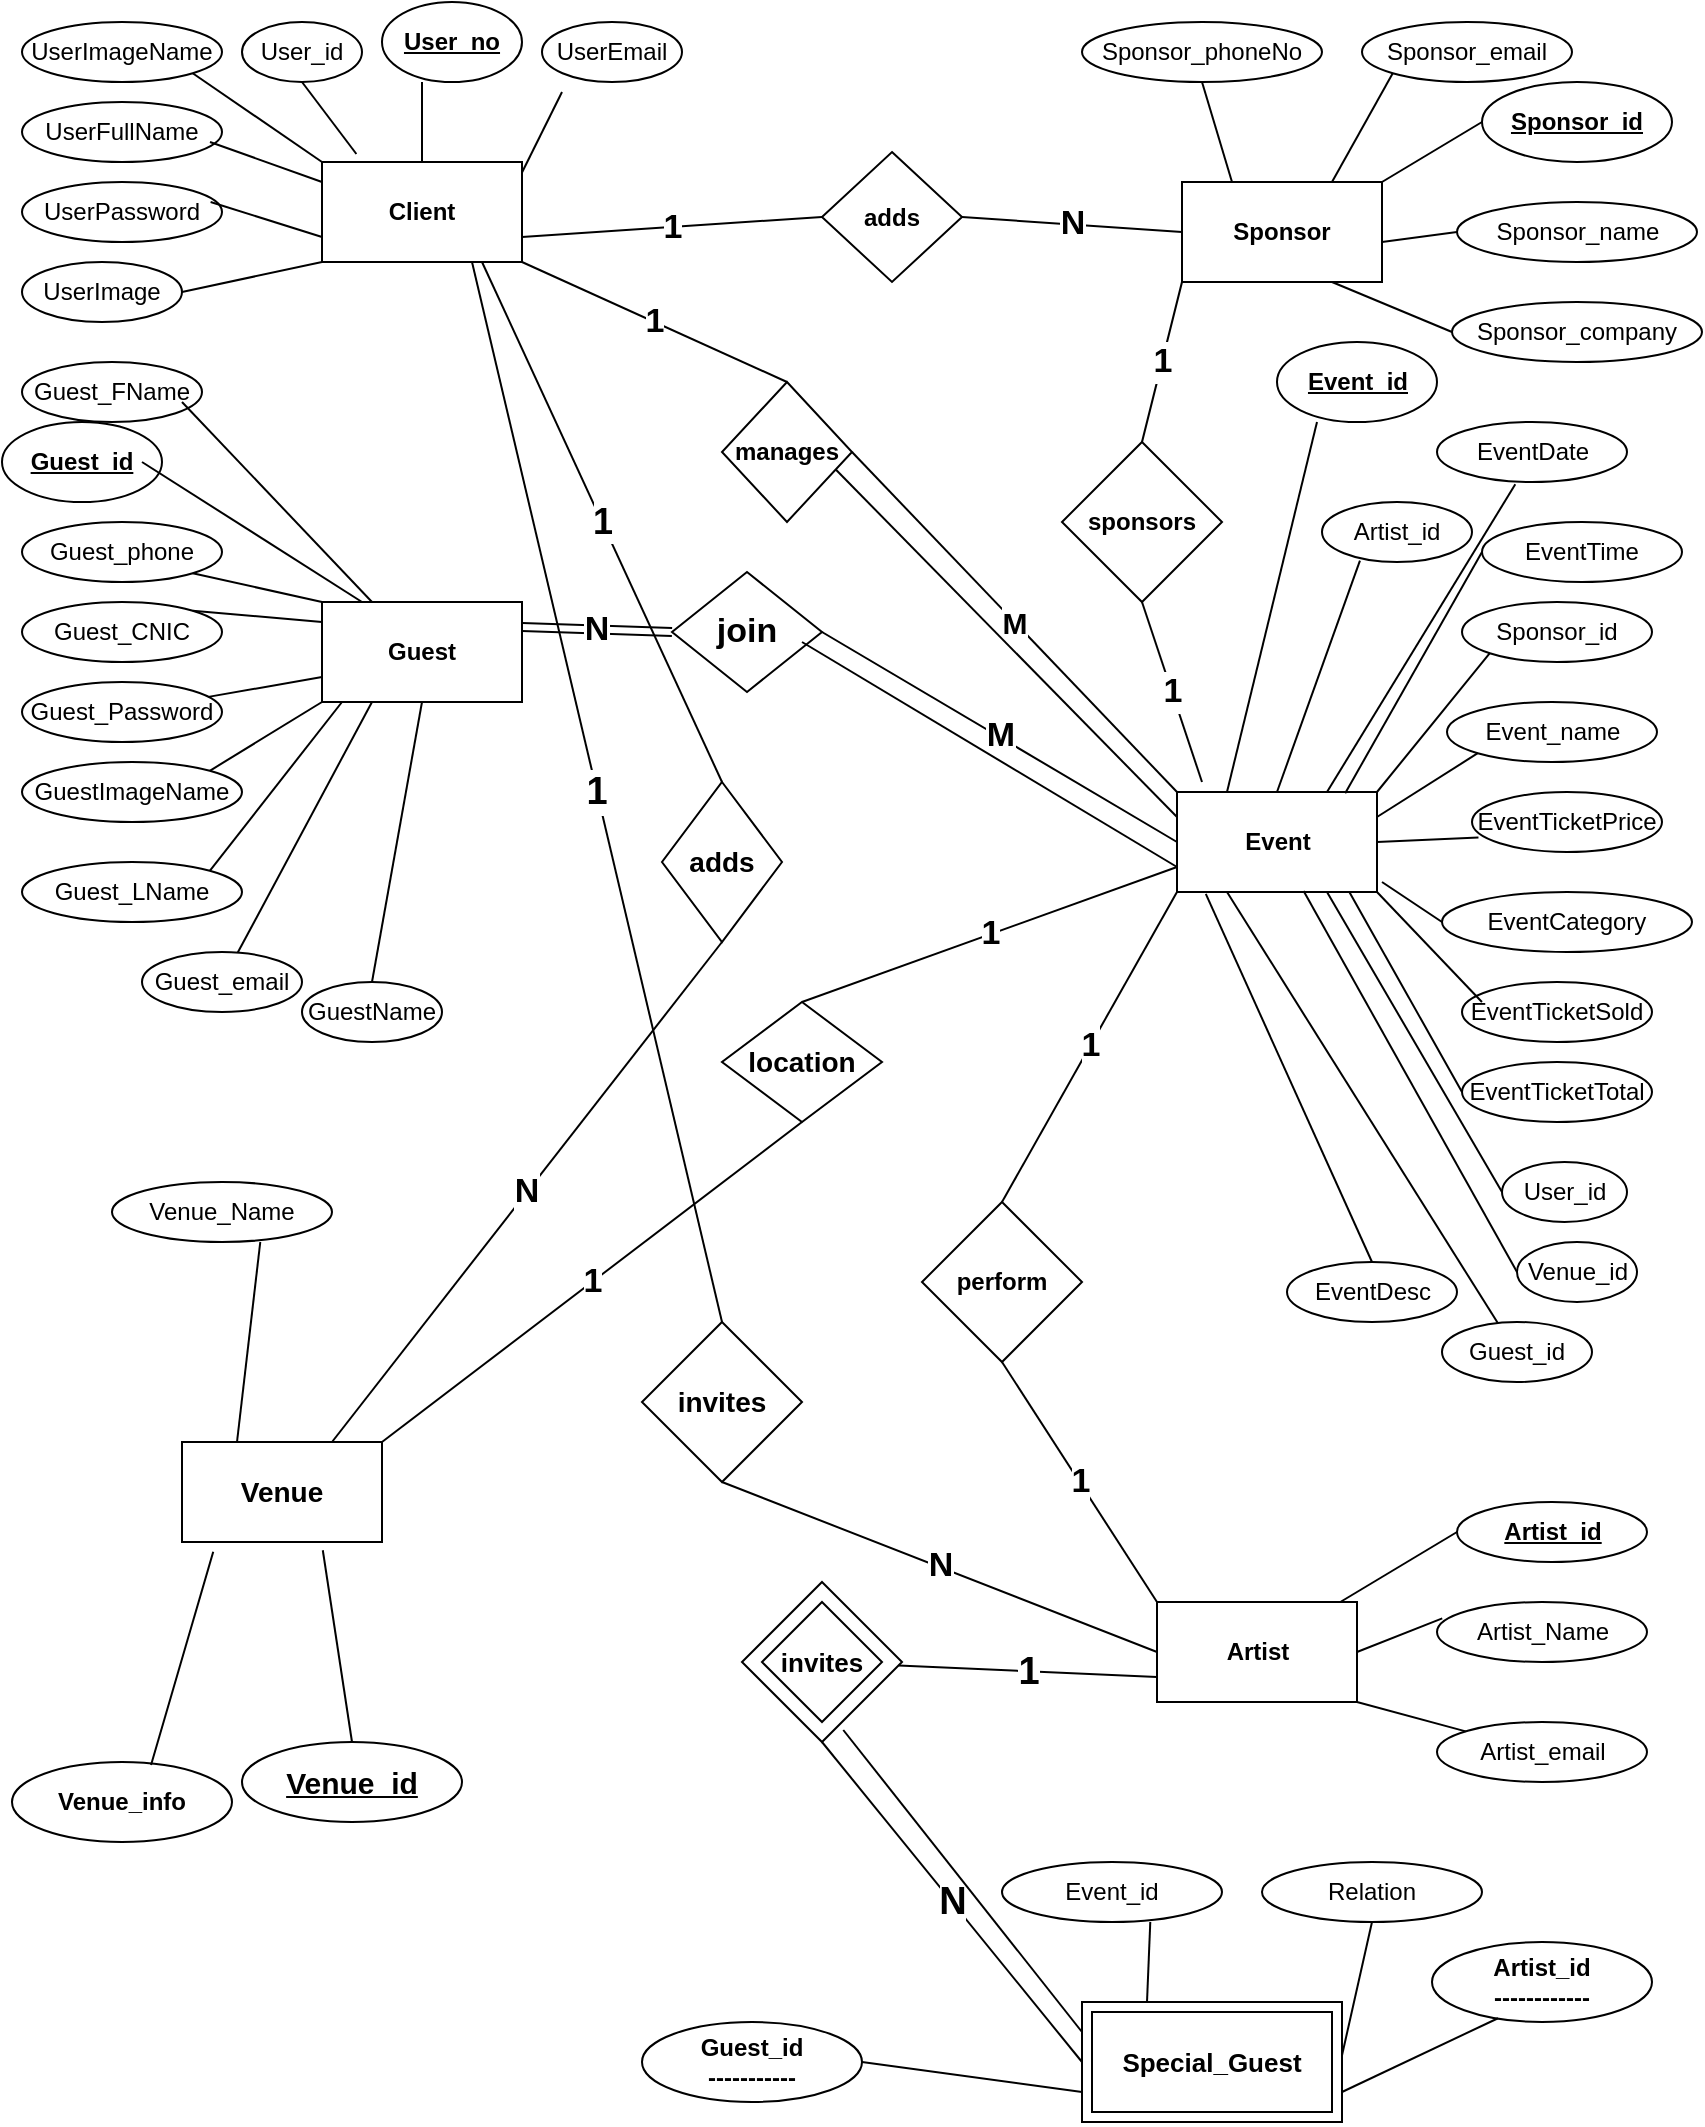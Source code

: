 <mxfile version="16.0.0" type="google"><diagram id="i_otbbr0m-fUkdsYQ8LZ" name="Page-1"><mxGraphModel dx="782" dy="411" grid="1" gridSize="10" guides="1" tooltips="1" connect="1" arrows="1" fold="1" page="1" pageScale="1" pageWidth="850" pageHeight="1100" math="0" shadow="0"><root><mxCell id="0"/><mxCell id="1" parent="0"/><mxCell id="yiM5eeos4Aix45IZRq0z-1" value="Client" style="rounded=0;whiteSpace=wrap;html=1;fontStyle=1" parent="1" vertex="1"><mxGeometry x="160" y="80" width="100" height="50" as="geometry"/></mxCell><mxCell id="yiM5eeos4Aix45IZRq0z-11" value="User_id" style="ellipse;whiteSpace=wrap;html=1;fontStyle=0" parent="1" vertex="1"><mxGeometry x="120" y="10" width="60" height="30" as="geometry"/></mxCell><mxCell id="yiM5eeos4Aix45IZRq0z-15" value="UserFullName" style="ellipse;whiteSpace=wrap;html=1;" parent="1" vertex="1"><mxGeometry x="10" y="50" width="100" height="30" as="geometry"/></mxCell><mxCell id="yiM5eeos4Aix45IZRq0z-16" value="UserPassword" style="ellipse;whiteSpace=wrap;html=1;" parent="1" vertex="1"><mxGeometry x="10" y="90" width="100" height="30" as="geometry"/></mxCell><mxCell id="yiM5eeos4Aix45IZRq0z-17" value="UserImageName" style="ellipse;whiteSpace=wrap;html=1;" parent="1" vertex="1"><mxGeometry x="10" y="10" width="100" height="30" as="geometry"/></mxCell><mxCell id="yiM5eeos4Aix45IZRq0z-19" value="UserEmail" style="ellipse;whiteSpace=wrap;html=1;" parent="1" vertex="1"><mxGeometry x="270" y="10" width="70" height="30" as="geometry"/></mxCell><mxCell id="yiM5eeos4Aix45IZRq0z-20" value="UserImage" style="ellipse;whiteSpace=wrap;html=1;" parent="1" vertex="1"><mxGeometry x="10" y="130" width="80" height="30" as="geometry"/></mxCell><mxCell id="yiM5eeos4Aix45IZRq0z-21" value="User_no" style="ellipse;whiteSpace=wrap;html=1;fontStyle=5" parent="1" vertex="1"><mxGeometry x="190" width="70" height="40" as="geometry"/></mxCell><mxCell id="yiM5eeos4Aix45IZRq0z-29" style="edgeStyle=orthogonalEdgeStyle;rounded=0;orthogonalLoop=1;jettySize=auto;html=1;exitX=0.5;exitY=1;exitDx=0;exitDy=0;" parent="1" source="yiM5eeos4Aix45IZRq0z-16" target="yiM5eeos4Aix45IZRq0z-16" edge="1"><mxGeometry relative="1" as="geometry"/></mxCell><mxCell id="yiM5eeos4Aix45IZRq0z-31" value="" style="endArrow=none;html=1;rounded=0;entryX=0;entryY=0;entryDx=0;entryDy=0;exitX=1;exitY=1;exitDx=0;exitDy=0;" parent="1" source="yiM5eeos4Aix45IZRq0z-17" target="yiM5eeos4Aix45IZRq0z-1" edge="1"><mxGeometry width="50" height="50" relative="1" as="geometry"><mxPoint x="110" y="40" as="sourcePoint"/><mxPoint x="170" y="50" as="targetPoint"/></mxGeometry></mxCell><mxCell id="yiM5eeos4Aix45IZRq0z-32" value="" style="endArrow=none;html=1;rounded=0;entryX=0;entryY=0;entryDx=0;entryDy=0;" parent="1" edge="1"><mxGeometry width="50" height="50" relative="1" as="geometry"><mxPoint x="104" y="70" as="sourcePoint"/><mxPoint x="160" y="90" as="targetPoint"/></mxGeometry></mxCell><mxCell id="yiM5eeos4Aix45IZRq0z-33" value="" style="endArrow=none;html=1;rounded=0;exitX=0.943;exitY=0.985;exitDx=0;exitDy=0;exitPerimeter=0;entryX=0;entryY=0.75;entryDx=0;entryDy=0;" parent="1" target="yiM5eeos4Aix45IZRq0z-1" edge="1"><mxGeometry width="50" height="50" relative="1" as="geometry"><mxPoint x="104.3" y="100.0" as="sourcePoint"/><mxPoint x="150" y="120" as="targetPoint"/></mxGeometry></mxCell><mxCell id="yiM5eeos4Aix45IZRq0z-34" value="" style="endArrow=none;html=1;rounded=0;exitX=0;exitY=1;exitDx=0;exitDy=0;entryX=1;entryY=0.5;entryDx=0;entryDy=0;" parent="1" source="yiM5eeos4Aix45IZRq0z-1" target="yiM5eeos4Aix45IZRq0z-20" edge="1"><mxGeometry width="50" height="50" relative="1" as="geometry"><mxPoint x="134.3" y="69.55" as="sourcePoint"/><mxPoint x="190" y="110" as="targetPoint"/></mxGeometry></mxCell><mxCell id="yiM5eeos4Aix45IZRq0z-35" value="" style="endArrow=none;html=1;rounded=0;exitX=0.5;exitY=1;exitDx=0;exitDy=0;entryX=0.172;entryY=-0.08;entryDx=0;entryDy=0;entryPerimeter=0;" parent="1" source="yiM5eeos4Aix45IZRq0z-11" target="yiM5eeos4Aix45IZRq0z-1" edge="1"><mxGeometry width="50" height="50" relative="1" as="geometry"><mxPoint x="144.3" y="39.55" as="sourcePoint"/><mxPoint x="200" y="80" as="targetPoint"/><Array as="points"/></mxGeometry></mxCell><mxCell id="yiM5eeos4Aix45IZRq0z-36" value="" style="endArrow=none;html=1;rounded=0;exitX=0.5;exitY=0;exitDx=0;exitDy=0;" parent="1" source="yiM5eeos4Aix45IZRq0z-1" edge="1"><mxGeometry width="50" height="50" relative="1" as="geometry"><mxPoint x="154.3" y="89.55" as="sourcePoint"/><mxPoint x="210" y="40" as="targetPoint"/><Array as="points"><mxPoint x="210" y="40"/></Array></mxGeometry></mxCell><mxCell id="yiM5eeos4Aix45IZRq0z-37" value="" style="endArrow=none;html=1;rounded=0;entryX=0;entryY=0;entryDx=0;entryDy=0;" parent="1" edge="1"><mxGeometry width="50" height="50" relative="1" as="geometry"><mxPoint x="280" y="45" as="sourcePoint"/><mxPoint x="260" y="85.22" as="targetPoint"/><Array as="points"/></mxGeometry></mxCell><mxCell id="yiM5eeos4Aix45IZRq0z-52" value="Guest" style="rounded=0;whiteSpace=wrap;html=1;fontStyle=1" parent="1" vertex="1"><mxGeometry x="160" y="300" width="100" height="50" as="geometry"/></mxCell><mxCell id="yiM5eeos4Aix45IZRq0z-53" value="Guest_id" style="ellipse;whiteSpace=wrap;html=1;fontStyle=5" parent="1" vertex="1"><mxGeometry y="210" width="80" height="40" as="geometry"/></mxCell><mxCell id="yiM5eeos4Aix45IZRq0z-54" value="Guest_CNIC" style="ellipse;whiteSpace=wrap;html=1;" parent="1" vertex="1"><mxGeometry x="10" y="300" width="100" height="30" as="geometry"/></mxCell><mxCell id="yiM5eeos4Aix45IZRq0z-55" value="Guest_Password" style="ellipse;whiteSpace=wrap;html=1;" parent="1" vertex="1"><mxGeometry x="10" y="340" width="100" height="30" as="geometry"/></mxCell><mxCell id="yiM5eeos4Aix45IZRq0z-56" value="Guest_phone" style="ellipse;whiteSpace=wrap;html=1;" parent="1" vertex="1"><mxGeometry x="10" y="260" width="100" height="30" as="geometry"/></mxCell><mxCell id="yiM5eeos4Aix45IZRq0z-57" value="Guest_LName" style="ellipse;whiteSpace=wrap;html=1;" parent="1" vertex="1"><mxGeometry x="10" y="430" width="110" height="30" as="geometry"/></mxCell><mxCell id="yiM5eeos4Aix45IZRq0z-58" value="GuestImageName" style="ellipse;whiteSpace=wrap;html=1;" parent="1" vertex="1"><mxGeometry x="10" y="380" width="110" height="30" as="geometry"/></mxCell><mxCell id="yiM5eeos4Aix45IZRq0z-59" value="Guest_FName" style="ellipse;whiteSpace=wrap;html=1;" parent="1" vertex="1"><mxGeometry x="10" y="180" width="90" height="30" as="geometry"/></mxCell><mxCell id="yiM5eeos4Aix45IZRq0z-60" style="edgeStyle=orthogonalEdgeStyle;rounded=0;orthogonalLoop=1;jettySize=auto;html=1;exitX=0.5;exitY=1;exitDx=0;exitDy=0;" parent="1" source="yiM5eeos4Aix45IZRq0z-55" target="yiM5eeos4Aix45IZRq0z-55" edge="1"><mxGeometry relative="1" as="geometry"/></mxCell><mxCell id="yiM5eeos4Aix45IZRq0z-61" value="" style="endArrow=none;html=1;rounded=0;entryX=0;entryY=0;entryDx=0;entryDy=0;exitX=1;exitY=1;exitDx=0;exitDy=0;" parent="1" source="yiM5eeos4Aix45IZRq0z-56" target="yiM5eeos4Aix45IZRq0z-52" edge="1"><mxGeometry width="50" height="50" relative="1" as="geometry"><mxPoint x="110" y="260" as="sourcePoint"/><mxPoint x="170" y="270" as="targetPoint"/></mxGeometry></mxCell><mxCell id="yiM5eeos4Aix45IZRq0z-62" value="" style="endArrow=none;html=1;rounded=0;entryX=0;entryY=0;entryDx=0;entryDy=0;exitX=1;exitY=0;exitDx=0;exitDy=0;" parent="1" source="yiM5eeos4Aix45IZRq0z-54" edge="1"><mxGeometry width="50" height="50" relative="1" as="geometry"><mxPoint x="104" y="290" as="sourcePoint"/><mxPoint x="160" y="310" as="targetPoint"/></mxGeometry></mxCell><mxCell id="yiM5eeos4Aix45IZRq0z-63" value="" style="endArrow=none;html=1;rounded=0;entryX=0;entryY=0.75;entryDx=0;entryDy=0;" parent="1" source="yiM5eeos4Aix45IZRq0z-55" target="yiM5eeos4Aix45IZRq0z-52" edge="1"><mxGeometry width="50" height="50" relative="1" as="geometry"><mxPoint x="104.3" y="320.0" as="sourcePoint"/><mxPoint x="150" y="340" as="targetPoint"/></mxGeometry></mxCell><mxCell id="yiM5eeos4Aix45IZRq0z-64" value="" style="endArrow=none;html=1;rounded=0;exitX=0;exitY=1;exitDx=0;exitDy=0;entryX=1;entryY=0;entryDx=0;entryDy=0;" parent="1" source="yiM5eeos4Aix45IZRq0z-52" target="yiM5eeos4Aix45IZRq0z-58" edge="1"><mxGeometry width="50" height="50" relative="1" as="geometry"><mxPoint x="134.3" y="289.55" as="sourcePoint"/><mxPoint x="190" y="330" as="targetPoint"/></mxGeometry></mxCell><mxCell id="yiM5eeos4Aix45IZRq0z-67" value="" style="endArrow=none;html=1;rounded=0;entryX=0.25;entryY=1;entryDx=0;entryDy=0;" parent="1" source="yiM5eeos4Aix45IZRq0z-69" target="yiM5eeos4Aix45IZRq0z-52" edge="1"><mxGeometry width="50" height="50" relative="1" as="geometry"><mxPoint x="280" y="230" as="sourcePoint"/><mxPoint x="260" y="305.22" as="targetPoint"/><Array as="points"/></mxGeometry></mxCell><mxCell id="yiM5eeos4Aix45IZRq0z-68" value="GuestName" style="ellipse;whiteSpace=wrap;html=1;" parent="1" vertex="1"><mxGeometry x="150" y="490" width="70" height="30" as="geometry"/></mxCell><mxCell id="yiM5eeos4Aix45IZRq0z-69" value="Guest_email" style="ellipse;whiteSpace=wrap;html=1;" parent="1" vertex="1"><mxGeometry x="70" y="475" width="80" height="30" as="geometry"/></mxCell><mxCell id="yiM5eeos4Aix45IZRq0z-71" value="" style="endArrow=none;html=1;rounded=0;entryX=1;entryY=0;entryDx=0;entryDy=0;" parent="1" target="yiM5eeos4Aix45IZRq0z-57" edge="1"><mxGeometry width="50" height="50" relative="1" as="geometry"><mxPoint x="170" y="350.0" as="sourcePoint"/><mxPoint x="150" y="425.22" as="targetPoint"/><Array as="points"/></mxGeometry></mxCell><mxCell id="yiM5eeos4Aix45IZRq0z-72" value="Sponsor" style="rounded=0;whiteSpace=wrap;html=1;fontStyle=1" parent="1" vertex="1"><mxGeometry x="590" y="90" width="100" height="50" as="geometry"/></mxCell><mxCell id="yiM5eeos4Aix45IZRq0z-74" value="Sponsor_id" style="ellipse;whiteSpace=wrap;html=1;fontStyle=5" parent="1" vertex="1"><mxGeometry x="740" y="40" width="95" height="40" as="geometry"/></mxCell><mxCell id="yiM5eeos4Aix45IZRq0z-75" value="Sponsor_name" style="ellipse;whiteSpace=wrap;html=1;" parent="1" vertex="1"><mxGeometry x="727.5" y="100" width="120" height="30" as="geometry"/></mxCell><mxCell id="yiM5eeos4Aix45IZRq0z-76" value="Sponsor_phoneNo" style="ellipse;whiteSpace=wrap;html=1;" parent="1" vertex="1"><mxGeometry x="540" y="10" width="120" height="30" as="geometry"/></mxCell><mxCell id="yiM5eeos4Aix45IZRq0z-77" value="Sponsor_email" style="ellipse;whiteSpace=wrap;html=1;" parent="1" vertex="1"><mxGeometry x="680" y="10" width="105" height="30" as="geometry"/></mxCell><mxCell id="yiM5eeos4Aix45IZRq0z-78" value="Sponsor_company" style="ellipse;whiteSpace=wrap;html=1;" parent="1" vertex="1"><mxGeometry x="725" y="150" width="125" height="30" as="geometry"/></mxCell><mxCell id="yiM5eeos4Aix45IZRq0z-80" style="edgeStyle=orthogonalEdgeStyle;rounded=0;orthogonalLoop=1;jettySize=auto;html=1;exitX=0.5;exitY=1;exitDx=0;exitDy=0;" parent="1" source="yiM5eeos4Aix45IZRq0z-75" target="yiM5eeos4Aix45IZRq0z-75" edge="1"><mxGeometry relative="1" as="geometry"/></mxCell><mxCell id="yiM5eeos4Aix45IZRq0z-81" value="" style="endArrow=none;html=1;rounded=0;entryX=0.25;entryY=0;entryDx=0;entryDy=0;exitX=0.5;exitY=1;exitDx=0;exitDy=0;" parent="1" source="yiM5eeos4Aix45IZRq0z-76" target="yiM5eeos4Aix45IZRq0z-72" edge="1"><mxGeometry width="50" height="50" relative="1" as="geometry"><mxPoint x="525" y="40" as="sourcePoint"/><mxPoint x="585" y="50" as="targetPoint"/></mxGeometry></mxCell><mxCell id="yiM5eeos4Aix45IZRq0z-89" value="" style="endArrow=none;html=1;rounded=0;entryX=0.75;entryY=0;entryDx=0;entryDy=0;exitX=0;exitY=1;exitDx=0;exitDy=0;" parent="1" source="yiM5eeos4Aix45IZRq0z-77" target="yiM5eeos4Aix45IZRq0z-72" edge="1"><mxGeometry width="50" height="50" relative="1" as="geometry"><mxPoint x="610.0" y="50" as="sourcePoint"/><mxPoint x="625.0" y="100" as="targetPoint"/></mxGeometry></mxCell><mxCell id="yiM5eeos4Aix45IZRq0z-90" value="" style="endArrow=none;html=1;rounded=0;exitX=0;exitY=0.5;exitDx=0;exitDy=0;" parent="1" source="yiM5eeos4Aix45IZRq0z-74" edge="1"><mxGeometry width="50" height="50" relative="1" as="geometry"><mxPoint x="620.0" y="60" as="sourcePoint"/><mxPoint x="690" y="90" as="targetPoint"/></mxGeometry></mxCell><mxCell id="yiM5eeos4Aix45IZRq0z-91" value="" style="endArrow=none;html=1;rounded=0;exitX=0;exitY=0.5;exitDx=0;exitDy=0;" parent="1" source="yiM5eeos4Aix45IZRq0z-75" edge="1"><mxGeometry width="50" height="50" relative="1" as="geometry"><mxPoint x="630.0" y="70" as="sourcePoint"/><mxPoint x="690" y="120" as="targetPoint"/></mxGeometry></mxCell><mxCell id="yiM5eeos4Aix45IZRq0z-92" value="" style="endArrow=none;html=1;rounded=0;entryX=0;entryY=0.5;entryDx=0;entryDy=0;exitX=0.75;exitY=1;exitDx=0;exitDy=0;" parent="1" source="yiM5eeos4Aix45IZRq0z-72" target="yiM5eeos4Aix45IZRq0z-78" edge="1"><mxGeometry width="50" height="50" relative="1" as="geometry"><mxPoint x="640.0" y="80" as="sourcePoint"/><mxPoint x="655.0" y="130" as="targetPoint"/></mxGeometry></mxCell><mxCell id="yiM5eeos4Aix45IZRq0z-95" value="" style="endArrow=none;html=1;rounded=0;entryX=0.25;entryY=0;entryDx=0;entryDy=0;" parent="1" target="yiM5eeos4Aix45IZRq0z-52" edge="1"><mxGeometry width="50" height="50" relative="1" as="geometry"><mxPoint x="90" y="200.0" as="sourcePoint"/><mxPoint x="70" y="275.22" as="targetPoint"/><Array as="points"/></mxGeometry></mxCell><mxCell id="yiM5eeos4Aix45IZRq0z-96" value="" style="endArrow=none;html=1;rounded=0;" parent="1" edge="1"><mxGeometry width="50" height="50" relative="1" as="geometry"><mxPoint x="70" y="230.0" as="sourcePoint"/><mxPoint x="180" y="300" as="targetPoint"/><Array as="points"/></mxGeometry></mxCell><mxCell id="yiM5eeos4Aix45IZRq0z-104" value="&lt;b&gt;Artist&lt;/b&gt;" style="rounded=0;whiteSpace=wrap;html=1;" parent="1" vertex="1"><mxGeometry x="577.5" y="800" width="100" height="50" as="geometry"/></mxCell><mxCell id="yiM5eeos4Aix45IZRq0z-105" value="Artist_id" style="ellipse;whiteSpace=wrap;html=1;fontStyle=5" parent="1" vertex="1"><mxGeometry x="727.5" y="750" width="95" height="30" as="geometry"/></mxCell><mxCell id="yiM5eeos4Aix45IZRq0z-106" value="Artist_Name" style="ellipse;whiteSpace=wrap;html=1;" parent="1" vertex="1"><mxGeometry x="717.5" y="800" width="105" height="30" as="geometry"/></mxCell><mxCell id="yiM5eeos4Aix45IZRq0z-107" value="Artist_email" style="ellipse;whiteSpace=wrap;html=1;" parent="1" vertex="1"><mxGeometry x="717.5" y="860" width="105" height="30" as="geometry"/></mxCell><mxCell id="yiM5eeos4Aix45IZRq0z-108" value="" style="endArrow=none;html=1;rounded=0;exitX=0;exitY=0.5;exitDx=0;exitDy=0;" parent="1" source="yiM5eeos4Aix45IZRq0z-105" target="yiM5eeos4Aix45IZRq0z-104" edge="1"><mxGeometry width="50" height="50" relative="1" as="geometry"><mxPoint x="652.5" y="650.0" as="sourcePoint"/><mxPoint x="712.5" y="675.0" as="targetPoint"/></mxGeometry></mxCell><mxCell id="yiM5eeos4Aix45IZRq0z-109" value="" style="endArrow=none;html=1;rounded=0;entryX=0.025;entryY=0.273;entryDx=0;entryDy=0;exitX=1;exitY=0.5;exitDx=0;exitDy=0;entryPerimeter=0;" parent="1" source="yiM5eeos4Aix45IZRq0z-104" target="yiM5eeos4Aix45IZRq0z-106" edge="1"><mxGeometry width="50" height="50" relative="1" as="geometry"><mxPoint x="662.5" y="660.0" as="sourcePoint"/><mxPoint x="722.5" y="685.0" as="targetPoint"/></mxGeometry></mxCell><mxCell id="yiM5eeos4Aix45IZRq0z-110" value="" style="endArrow=none;html=1;rounded=0;exitX=1;exitY=1;exitDx=0;exitDy=0;" parent="1" source="yiM5eeos4Aix45IZRq0z-104" target="yiM5eeos4Aix45IZRq0z-107" edge="1"><mxGeometry width="50" height="50" relative="1" as="geometry"><mxPoint x="672.5" y="670.0" as="sourcePoint"/><mxPoint x="732.5" y="695.0" as="targetPoint"/></mxGeometry></mxCell><mxCell id="yiM5eeos4Aix45IZRq0z-112" value="Event" style="rounded=0;whiteSpace=wrap;html=1;fontStyle=1" parent="1" vertex="1"><mxGeometry x="587.5" y="395" width="100" height="50" as="geometry"/></mxCell><mxCell id="yiM5eeos4Aix45IZRq0z-113" value="EventDate" style="ellipse;whiteSpace=wrap;html=1;" parent="1" vertex="1"><mxGeometry x="717.5" y="210" width="95" height="30" as="geometry"/></mxCell><mxCell id="yiM5eeos4Aix45IZRq0z-114" value="EventTime" style="ellipse;whiteSpace=wrap;html=1;" parent="1" vertex="1"><mxGeometry x="740" y="260" width="100" height="30" as="geometry"/></mxCell><mxCell id="yiM5eeos4Aix45IZRq0z-115" value="Event_id" style="ellipse;whiteSpace=wrap;html=1;fontStyle=5" parent="1" vertex="1"><mxGeometry x="637.5" y="170" width="80" height="40" as="geometry"/></mxCell><mxCell id="yiM5eeos4Aix45IZRq0z-116" value="Event_name" style="ellipse;whiteSpace=wrap;html=1;" parent="1" vertex="1"><mxGeometry x="722.5" y="350" width="105" height="30" as="geometry"/></mxCell><mxCell id="yiM5eeos4Aix45IZRq0z-117" value="EventCategory" style="ellipse;whiteSpace=wrap;html=1;" parent="1" vertex="1"><mxGeometry x="720" y="445" width="125" height="30" as="geometry"/></mxCell><mxCell id="yiM5eeos4Aix45IZRq0z-118" style="edgeStyle=orthogonalEdgeStyle;rounded=0;orthogonalLoop=1;jettySize=auto;html=1;exitX=0.5;exitY=1;exitDx=0;exitDy=0;" parent="1" source="yiM5eeos4Aix45IZRq0z-114" target="yiM5eeos4Aix45IZRq0z-114" edge="1"><mxGeometry relative="1" as="geometry"/></mxCell><mxCell id="yiM5eeos4Aix45IZRq0z-124" style="edgeStyle=orthogonalEdgeStyle;rounded=0;orthogonalLoop=1;jettySize=auto;html=1;exitX=0.5;exitY=1;exitDx=0;exitDy=0;" parent="1" source="yiM5eeos4Aix45IZRq0z-113" target="yiM5eeos4Aix45IZRq0z-113" edge="1"><mxGeometry relative="1" as="geometry"/></mxCell><mxCell id="yiM5eeos4Aix45IZRq0z-125" value="User_id" style="ellipse;whiteSpace=wrap;html=1;" parent="1" vertex="1"><mxGeometry x="750" y="580" width="62.5" height="30" as="geometry"/></mxCell><mxCell id="yiM5eeos4Aix45IZRq0z-126" value="Venue_id" style="ellipse;whiteSpace=wrap;html=1;" parent="1" vertex="1"><mxGeometry x="757.5" y="620" width="60" height="30" as="geometry"/></mxCell><mxCell id="yiM5eeos4Aix45IZRq0z-127" value="Guest_id" style="ellipse;whiteSpace=wrap;html=1;" parent="1" vertex="1"><mxGeometry x="720" y="660" width="75" height="30" as="geometry"/></mxCell><mxCell id="yiM5eeos4Aix45IZRq0z-128" value="EventTicketSold" style="ellipse;whiteSpace=wrap;html=1;" parent="1" vertex="1"><mxGeometry x="730" y="490" width="95" height="30" as="geometry"/></mxCell><mxCell id="yiM5eeos4Aix45IZRq0z-129" value="EventTicketTotal" style="ellipse;whiteSpace=wrap;html=1;" parent="1" vertex="1"><mxGeometry x="730" y="530" width="95" height="30" as="geometry"/></mxCell><mxCell id="yiM5eeos4Aix45IZRq0z-130" value="EventTicketPrice" style="ellipse;whiteSpace=wrap;html=1;" parent="1" vertex="1"><mxGeometry x="735" y="395" width="95" height="30" as="geometry"/></mxCell><mxCell id="yiM5eeos4Aix45IZRq0z-131" value="EventDesc" style="ellipse;whiteSpace=wrap;html=1;" parent="1" vertex="1"><mxGeometry x="642.5" y="630" width="85" height="30" as="geometry"/></mxCell><mxCell id="yiM5eeos4Aix45IZRq0z-132" value="Sponsor_id" style="ellipse;whiteSpace=wrap;html=1;" parent="1" vertex="1"><mxGeometry x="730" y="300" width="95" height="30" as="geometry"/></mxCell><mxCell id="yiM5eeos4Aix45IZRq0z-133" value="Artist_id" style="ellipse;whiteSpace=wrap;html=1;fontStyle=0" parent="1" vertex="1"><mxGeometry x="660" y="250" width="75" height="30" as="geometry"/></mxCell><mxCell id="yiM5eeos4Aix45IZRq0z-135" value="" style="endArrow=none;html=1;rounded=0;exitX=0.25;exitY=1;exitDx=0;exitDy=0;exitPerimeter=0;entryX=0.25;entryY=0;entryDx=0;entryDy=0;" parent="1" source="yiM5eeos4Aix45IZRq0z-115" target="yiM5eeos4Aix45IZRq0z-112" edge="1"><mxGeometry width="50" height="50" relative="1" as="geometry"><mxPoint x="675.0" y="150.0" as="sourcePoint"/><mxPoint x="598" y="400" as="targetPoint"/></mxGeometry></mxCell><mxCell id="yiM5eeos4Aix45IZRq0z-136" value="" style="endArrow=none;html=1;rounded=0;exitX=0.253;exitY=0.977;exitDx=0;exitDy=0;exitPerimeter=0;entryX=0.5;entryY=0;entryDx=0;entryDy=0;" parent="1" source="yiM5eeos4Aix45IZRq0z-133" target="yiM5eeos4Aix45IZRq0z-112" edge="1"><mxGeometry width="50" height="50" relative="1" as="geometry"><mxPoint x="685.0" y="160.0" as="sourcePoint"/><mxPoint x="610" y="390" as="targetPoint"/></mxGeometry></mxCell><mxCell id="yiM5eeos4Aix45IZRq0z-137" value="" style="endArrow=none;html=1;rounded=0;entryX=0.412;entryY=1.038;entryDx=0;entryDy=0;exitX=0.75;exitY=0;exitDx=0;exitDy=0;entryPerimeter=0;" parent="1" source="yiM5eeos4Aix45IZRq0z-112" target="yiM5eeos4Aix45IZRq0z-113" edge="1"><mxGeometry width="50" height="50" relative="1" as="geometry"><mxPoint x="695.0" y="170.0" as="sourcePoint"/><mxPoint x="755" y="195.0" as="targetPoint"/></mxGeometry></mxCell><mxCell id="yiM5eeos4Aix45IZRq0z-138" value="" style="endArrow=none;html=1;rounded=0;exitX=0;exitY=0.5;exitDx=0;exitDy=0;entryX=0.841;entryY=0.012;entryDx=0;entryDy=0;entryPerimeter=0;" parent="1" source="yiM5eeos4Aix45IZRq0z-114" target="yiM5eeos4Aix45IZRq0z-112" edge="1"><mxGeometry width="50" height="50" relative="1" as="geometry"><mxPoint x="705.0" y="180.0" as="sourcePoint"/><mxPoint x="680" y="390" as="targetPoint"/></mxGeometry></mxCell><mxCell id="yiM5eeos4Aix45IZRq0z-139" value="" style="endArrow=none;html=1;rounded=0;entryX=0;entryY=1;entryDx=0;entryDy=0;exitX=1;exitY=0;exitDx=0;exitDy=0;" parent="1" source="yiM5eeos4Aix45IZRq0z-112" target="yiM5eeos4Aix45IZRq0z-132" edge="1"><mxGeometry width="50" height="50" relative="1" as="geometry"><mxPoint x="715.0" y="190.0" as="sourcePoint"/><mxPoint x="775" y="215.0" as="targetPoint"/></mxGeometry></mxCell><mxCell id="yiM5eeos4Aix45IZRq0z-140" value="" style="endArrow=none;html=1;rounded=0;entryX=0;entryY=1;entryDx=0;entryDy=0;exitX=1;exitY=0.25;exitDx=0;exitDy=0;" parent="1" source="yiM5eeos4Aix45IZRq0z-112" target="yiM5eeos4Aix45IZRq0z-116" edge="1"><mxGeometry width="50" height="50" relative="1" as="geometry"><mxPoint x="725.0" y="200.0" as="sourcePoint"/><mxPoint x="785" y="225.0" as="targetPoint"/></mxGeometry></mxCell><mxCell id="yiM5eeos4Aix45IZRq0z-141" value="" style="endArrow=none;html=1;rounded=0;entryX=0.034;entryY=0.76;entryDx=0;entryDy=0;exitX=1;exitY=0.5;exitDx=0;exitDy=0;entryPerimeter=0;" parent="1" source="yiM5eeos4Aix45IZRq0z-112" target="yiM5eeos4Aix45IZRq0z-130" edge="1"><mxGeometry width="50" height="50" relative="1" as="geometry"><mxPoint x="735.0" y="210.0" as="sourcePoint"/><mxPoint x="795" y="235.0" as="targetPoint"/></mxGeometry></mxCell><mxCell id="yiM5eeos4Aix45IZRq0z-142" value="" style="endArrow=none;html=1;rounded=0;entryX=0;entryY=0.5;entryDx=0;entryDy=0;" parent="1" target="yiM5eeos4Aix45IZRq0z-117" edge="1"><mxGeometry width="50" height="50" relative="1" as="geometry"><mxPoint x="690" y="440" as="sourcePoint"/><mxPoint x="805" y="245.0" as="targetPoint"/></mxGeometry></mxCell><mxCell id="yiM5eeos4Aix45IZRq0z-143" value="" style="endArrow=none;html=1;rounded=0;entryX=0.105;entryY=0.333;entryDx=0;entryDy=0;exitX=1;exitY=1;exitDx=0;exitDy=0;entryPerimeter=0;" parent="1" source="yiM5eeos4Aix45IZRq0z-112" target="yiM5eeos4Aix45IZRq0z-128" edge="1"><mxGeometry width="50" height="50" relative="1" as="geometry"><mxPoint x="755.0" y="230.0" as="sourcePoint"/><mxPoint x="815" y="255.0" as="targetPoint"/></mxGeometry></mxCell><mxCell id="yiM5eeos4Aix45IZRq0z-144" value="" style="endArrow=none;html=1;rounded=0;entryX=0;entryY=0.5;entryDx=0;entryDy=0;exitX=0.863;exitY=1.004;exitDx=0;exitDy=0;exitPerimeter=0;" parent="1" source="yiM5eeos4Aix45IZRq0z-112" target="yiM5eeos4Aix45IZRq0z-129" edge="1"><mxGeometry width="50" height="50" relative="1" as="geometry"><mxPoint x="765.0" y="240.0" as="sourcePoint"/><mxPoint x="825" y="265.0" as="targetPoint"/></mxGeometry></mxCell><mxCell id="yiM5eeos4Aix45IZRq0z-145" value="" style="endArrow=none;html=1;rounded=0;entryX=0;entryY=0.5;entryDx=0;entryDy=0;exitX=0.75;exitY=1;exitDx=0;exitDy=0;" parent="1" source="yiM5eeos4Aix45IZRq0z-112" target="yiM5eeos4Aix45IZRq0z-125" edge="1"><mxGeometry width="50" height="50" relative="1" as="geometry"><mxPoint x="775.0" y="250.0" as="sourcePoint"/><mxPoint x="835" y="275.0" as="targetPoint"/></mxGeometry></mxCell><mxCell id="yiM5eeos4Aix45IZRq0z-146" value="" style="endArrow=none;html=1;rounded=0;entryX=0;entryY=0.5;entryDx=0;entryDy=0;exitX=0.633;exitY=0.99;exitDx=0;exitDy=0;exitPerimeter=0;" parent="1" source="yiM5eeos4Aix45IZRq0z-112" target="yiM5eeos4Aix45IZRq0z-126" edge="1"><mxGeometry width="50" height="50" relative="1" as="geometry"><mxPoint x="785.0" y="260.0" as="sourcePoint"/><mxPoint x="845" y="285.0" as="targetPoint"/></mxGeometry></mxCell><mxCell id="yiM5eeos4Aix45IZRq0z-147" value="" style="endArrow=none;html=1;rounded=0;entryX=0.371;entryY=0.014;entryDx=0;entryDy=0;exitX=0.25;exitY=1;exitDx=0;exitDy=0;entryPerimeter=0;" parent="1" source="yiM5eeos4Aix45IZRq0z-112" target="yiM5eeos4Aix45IZRq0z-127" edge="1"><mxGeometry width="50" height="50" relative="1" as="geometry"><mxPoint x="795.0" y="270.0" as="sourcePoint"/><mxPoint x="855" y="295.0" as="targetPoint"/></mxGeometry></mxCell><mxCell id="yiM5eeos4Aix45IZRq0z-148" value="" style="endArrow=none;html=1;rounded=0;entryX=0.5;entryY=0;entryDx=0;entryDy=0;exitX=0.144;exitY=1.019;exitDx=0;exitDy=0;exitPerimeter=0;" parent="1" source="yiM5eeos4Aix45IZRq0z-112" target="yiM5eeos4Aix45IZRq0z-131" edge="1"><mxGeometry width="50" height="50" relative="1" as="geometry"><mxPoint x="805.0" y="280.0" as="sourcePoint"/><mxPoint x="865" y="305.0" as="targetPoint"/></mxGeometry></mxCell><mxCell id="yiM5eeos4Aix45IZRq0z-149" value="Venue_info" style="ellipse;whiteSpace=wrap;html=1;fontStyle=1" parent="1" vertex="1"><mxGeometry x="5" y="880" width="110" height="40" as="geometry"/></mxCell><mxCell id="yiM5eeos4Aix45IZRq0z-150" value="Venue_id" style="ellipse;whiteSpace=wrap;html=1;fontStyle=5;fontSize=15;" parent="1" vertex="1"><mxGeometry x="120" y="870" width="110" height="40" as="geometry"/></mxCell><mxCell id="yiM5eeos4Aix45IZRq0z-151" value="" style="endArrow=none;html=1;rounded=0;entryX=0.632;entryY=0.038;entryDx=0;entryDy=0;entryPerimeter=0;exitX=0.142;exitY=0.997;exitDx=0;exitDy=0;exitPerimeter=0;" parent="1" target="yiM5eeos4Aix45IZRq0z-149" edge="1"><mxGeometry width="50" height="50" relative="1" as="geometry"><mxPoint x="105.62" y="774.835" as="sourcePoint"/><mxPoint x="679.167" y="810" as="targetPoint"/></mxGeometry></mxCell><mxCell id="yiM5eeos4Aix45IZRq0z-152" value="" style="endArrow=none;html=1;rounded=0;exitX=0.5;exitY=0;exitDx=0;exitDy=0;entryX=0.64;entryY=0.984;entryDx=0;entryDy=0;entryPerimeter=0;" parent="1" source="yiM5eeos4Aix45IZRq0z-150" edge="1"><mxGeometry width="50" height="50" relative="1" as="geometry"><mxPoint x="747.5" y="785" as="sourcePoint"/><mxPoint x="160.4" y="774.12" as="targetPoint"/></mxGeometry></mxCell><mxCell id="yiM5eeos4Aix45IZRq0z-153" value="" style="endArrow=none;html=1;rounded=0;entryX=0.5;entryY=1;entryDx=0;entryDy=0;exitX=0.5;exitY=0;exitDx=0;exitDy=0;" parent="1" source="yiM5eeos4Aix45IZRq0z-68" target="yiM5eeos4Aix45IZRq0z-52" edge="1"><mxGeometry width="50" height="50" relative="1" as="geometry"><mxPoint x="190" y="485" as="sourcePoint"/><mxPoint x="195" y="360" as="targetPoint"/><Array as="points"/></mxGeometry></mxCell><mxCell id="yiM5eeos4Aix45IZRq0z-156" value="adds" style="rhombus;whiteSpace=wrap;html=1;fontStyle=1" parent="1" vertex="1"><mxGeometry x="410" y="75" width="70" height="65" as="geometry"/></mxCell><mxCell id="yiM5eeos4Aix45IZRq0z-157" value="manages" style="rhombus;whiteSpace=wrap;html=1;fontStyle=1" parent="1" vertex="1"><mxGeometry x="360" y="190" width="65" height="70" as="geometry"/></mxCell><mxCell id="yiM5eeos4Aix45IZRq0z-158" value="sponsors" style="rhombus;whiteSpace=wrap;html=1;fontStyle=1" parent="1" vertex="1"><mxGeometry x="530" y="220" width="80" height="80" as="geometry"/></mxCell><mxCell id="yiM5eeos4Aix45IZRq0z-159" value="perform" style="rhombus;whiteSpace=wrap;html=1;fontStyle=1" parent="1" vertex="1"><mxGeometry x="460" y="600" width="80" height="80" as="geometry"/></mxCell><mxCell id="g3v1evN0xErfllm_ShDv-3" value="1" style="endArrow=none;html=1;rounded=0;exitX=1;exitY=0.75;exitDx=0;exitDy=0;entryX=0;entryY=0.5;entryDx=0;entryDy=0;fontStyle=1;fontSize=17;" parent="1" source="yiM5eeos4Aix45IZRq0z-1" target="yiM5eeos4Aix45IZRq0z-156" edge="1"><mxGeometry width="50" height="50" relative="1" as="geometry"><mxPoint x="280" y="150" as="sourcePoint"/><mxPoint x="280" y="200" as="targetPoint"/></mxGeometry></mxCell><mxCell id="g3v1evN0xErfllm_ShDv-4" value="N" style="endArrow=none;html=1;rounded=0;exitX=1;exitY=0.5;exitDx=0;exitDy=0;entryX=0;entryY=0.5;entryDx=0;entryDy=0;fontStyle=1;fontSize=17;" parent="1" source="yiM5eeos4Aix45IZRq0z-156" target="yiM5eeos4Aix45IZRq0z-72" edge="1"><mxGeometry width="50" height="50" relative="1" as="geometry"><mxPoint x="290" y="160" as="sourcePoint"/><mxPoint x="290" y="210" as="targetPoint"/></mxGeometry></mxCell><mxCell id="g3v1evN0xErfllm_ShDv-5" value="1" style="endArrow=none;html=1;rounded=0;fontSize=17;exitX=1;exitY=1;exitDx=0;exitDy=0;entryX=0.5;entryY=0;entryDx=0;entryDy=0;fontStyle=1" parent="1" source="yiM5eeos4Aix45IZRq0z-1" target="yiM5eeos4Aix45IZRq0z-157" edge="1"><mxGeometry width="50" height="50" relative="1" as="geometry"><mxPoint x="360" y="210" as="sourcePoint"/><mxPoint x="410" y="160" as="targetPoint"/></mxGeometry></mxCell><mxCell id="g3v1evN0xErfllm_ShDv-6" value="M" style="endArrow=none;html=1;rounded=0;entryX=1;entryY=0.5;entryDx=0;entryDy=0;exitX=0;exitY=0;exitDx=0;exitDy=0;fontSize=15;fontStyle=1" parent="1" source="yiM5eeos4Aix45IZRq0z-112" target="yiM5eeos4Aix45IZRq0z-157" edge="1"><mxGeometry width="50" height="50" relative="1" as="geometry"><mxPoint x="590" y="390" as="sourcePoint"/><mxPoint x="300" y="220" as="targetPoint"/></mxGeometry></mxCell><mxCell id="g3v1evN0xErfllm_ShDv-8" value="" style="endArrow=none;html=1;rounded=0;fontSize=16;exitX=0;exitY=0.25;exitDx=0;exitDy=0;entryX=0.875;entryY=0.625;entryDx=0;entryDy=0;entryPerimeter=0;" parent="1" source="yiM5eeos4Aix45IZRq0z-112" target="yiM5eeos4Aix45IZRq0z-157" edge="1"><mxGeometry width="50" height="50" relative="1" as="geometry"><mxPoint x="600" y="390" as="sourcePoint"/><mxPoint x="410" y="200" as="targetPoint"/></mxGeometry></mxCell><mxCell id="g3v1evN0xErfllm_ShDv-9" value="join" style="rhombus;whiteSpace=wrap;html=1;fontSize=17;fontStyle=1" parent="1" vertex="1"><mxGeometry x="335" y="285" width="75" height="60" as="geometry"/></mxCell><mxCell id="g3v1evN0xErfllm_ShDv-11" value="M" style="endArrow=none;html=1;rounded=0;fontSize=17;exitX=1;exitY=0.5;exitDx=0;exitDy=0;entryX=0;entryY=0.5;entryDx=0;entryDy=0;fontStyle=1" parent="1" source="g3v1evN0xErfllm_ShDv-9" target="yiM5eeos4Aix45IZRq0z-112" edge="1"><mxGeometry width="50" height="50" relative="1" as="geometry"><mxPoint x="420" y="370" as="sourcePoint"/><mxPoint x="470" y="320" as="targetPoint"/></mxGeometry></mxCell><mxCell id="g3v1evN0xErfllm_ShDv-14" value="1" style="endArrow=none;html=1;rounded=0;fontSize=17;entryX=0.5;entryY=1;entryDx=0;entryDy=0;fontStyle=1" parent="1" target="yiM5eeos4Aix45IZRq0z-158" edge="1"><mxGeometry width="50" height="50" relative="1" as="geometry"><mxPoint x="600" y="390" as="sourcePoint"/><mxPoint x="610" y="280" as="targetPoint"/></mxGeometry></mxCell><mxCell id="g3v1evN0xErfllm_ShDv-15" value="1" style="endArrow=none;html=1;rounded=0;fontSize=17;exitX=0.5;exitY=0;exitDx=0;exitDy=0;fontStyle=1" parent="1" source="yiM5eeos4Aix45IZRq0z-158" edge="1"><mxGeometry width="50" height="50" relative="1" as="geometry"><mxPoint x="540" y="190" as="sourcePoint"/><mxPoint x="590" y="140" as="targetPoint"/></mxGeometry></mxCell><mxCell id="g3v1evN0xErfllm_ShDv-16" value="1" style="endArrow=none;html=1;rounded=0;fontSize=17;entryX=0;entryY=1;entryDx=0;entryDy=0;exitX=0.5;exitY=0;exitDx=0;exitDy=0;fontStyle=1" parent="1" source="yiM5eeos4Aix45IZRq0z-159" target="yiM5eeos4Aix45IZRq0z-112" edge="1"><mxGeometry width="50" height="50" relative="1" as="geometry"><mxPoint x="530" y="550" as="sourcePoint"/><mxPoint x="580" y="500" as="targetPoint"/></mxGeometry></mxCell><mxCell id="g3v1evN0xErfllm_ShDv-17" value="1" style="endArrow=none;html=1;rounded=0;fontSize=17;entryX=0.5;entryY=1;entryDx=0;entryDy=0;exitX=0;exitY=0;exitDx=0;exitDy=0;fontStyle=1" parent="1" source="yiM5eeos4Aix45IZRq0z-104" target="yiM5eeos4Aix45IZRq0z-159" edge="1"><mxGeometry width="50" height="50" relative="1" as="geometry"><mxPoint x="490" y="750" as="sourcePoint"/><mxPoint x="540" y="700" as="targetPoint"/></mxGeometry></mxCell><mxCell id="g3v1evN0xErfllm_ShDv-18" value="invites" style="rhombus;whiteSpace=wrap;html=1;fontSize=14;fontStyle=1" parent="1" vertex="1"><mxGeometry x="320" y="660" width="80" height="80" as="geometry"/></mxCell><mxCell id="g3v1evN0xErfllm_ShDv-19" value="N" style="endArrow=none;html=1;rounded=0;fontSize=17;exitX=0;exitY=0.5;exitDx=0;exitDy=0;entryX=0.5;entryY=1;entryDx=0;entryDy=0;fontStyle=1" parent="1" source="yiM5eeos4Aix45IZRq0z-104" target="g3v1evN0xErfllm_ShDv-18" edge="1"><mxGeometry width="50" height="50" relative="1" as="geometry"><mxPoint x="330" y="790" as="sourcePoint"/><mxPoint x="380" y="740" as="targetPoint"/></mxGeometry></mxCell><mxCell id="g3v1evN0xErfllm_ShDv-21" value="1" style="endArrow=none;html=1;rounded=0;fontSize=19;exitX=0.5;exitY=0;exitDx=0;exitDy=0;entryX=0.75;entryY=1;entryDx=0;entryDy=0;fontStyle=1" parent="1" source="g3v1evN0xErfllm_ShDv-18" target="yiM5eeos4Aix45IZRq0z-1" edge="1"><mxGeometry width="50" height="50" relative="1" as="geometry"><mxPoint x="330" y="670" as="sourcePoint"/><mxPoint x="310" y="240" as="targetPoint"/></mxGeometry></mxCell><mxCell id="g3v1evN0xErfllm_ShDv-22" value="" style="rhombus;whiteSpace=wrap;html=1;fontSize=19;" parent="1" vertex="1"><mxGeometry x="370" y="790" width="80" height="80" as="geometry"/></mxCell><mxCell id="g3v1evN0xErfllm_ShDv-23" value="N" style="endArrow=none;html=1;rounded=0;fontSize=19;exitX=0;exitY=0.5;exitDx=0;exitDy=0;entryX=0.5;entryY=1;entryDx=0;entryDy=0;fontStyle=1" parent="1" source="g3v1evN0xErfllm_ShDv-43" target="g3v1evN0xErfllm_ShDv-22" edge="1"><mxGeometry width="50" height="50" relative="1" as="geometry"><mxPoint x="200" y="747.5" as="sourcePoint"/><mxPoint x="220" y="650" as="targetPoint"/></mxGeometry></mxCell><mxCell id="g3v1evN0xErfllm_ShDv-24" value="1" style="endArrow=none;html=1;rounded=0;fontSize=19;entryX=0;entryY=0.75;entryDx=0;entryDy=0;fontStyle=1" parent="1" source="g3v1evN0xErfllm_ShDv-22" target="yiM5eeos4Aix45IZRq0z-104" edge="1"><mxGeometry width="50" height="50" relative="1" as="geometry"><mxPoint x="450" y="880" as="sourcePoint"/><mxPoint x="520.711" y="830" as="targetPoint"/></mxGeometry></mxCell><mxCell id="g3v1evN0xErfllm_ShDv-25" value="invites" style="rhombus;whiteSpace=wrap;html=1;fontSize=13;fontStyle=1" parent="1" vertex="1"><mxGeometry x="380" y="800" width="60" height="60" as="geometry"/></mxCell><mxCell id="g3v1evN0xErfllm_ShDv-26" value="Venue_Name" style="ellipse;whiteSpace=wrap;html=1;" parent="1" vertex="1"><mxGeometry x="55" y="590" width="110" height="30" as="geometry"/></mxCell><mxCell id="g3v1evN0xErfllm_ShDv-28" value="" style="endArrow=none;html=1;rounded=0;fontSize=16;entryX=0.674;entryY=1;entryDx=0;entryDy=0;entryPerimeter=0;exitX=0.25;exitY=0;exitDx=0;exitDy=0;" parent="1" target="g3v1evN0xErfllm_ShDv-26" edge="1"><mxGeometry width="50" height="50" relative="1" as="geometry"><mxPoint x="117.5" y="720" as="sourcePoint"/><mxPoint x="110" y="650" as="targetPoint"/></mxGeometry></mxCell><mxCell id="g3v1evN0xErfllm_ShDv-30" style="edgeStyle=orthogonalEdgeStyle;rounded=0;orthogonalLoop=1;jettySize=auto;html=1;exitX=0.5;exitY=1;exitDx=0;exitDy=0;fontSize=13;" parent="1" source="yiM5eeos4Aix45IZRq0z-126" target="yiM5eeos4Aix45IZRq0z-126" edge="1"><mxGeometry relative="1" as="geometry"/></mxCell><mxCell id="g3v1evN0xErfllm_ShDv-31" value="" style="endArrow=none;html=1;rounded=0;fontSize=13;exitX=0;exitY=0.75;exitDx=0;exitDy=0;" parent="1" source="yiM5eeos4Aix45IZRq0z-112" edge="1"><mxGeometry width="50" height="50" relative="1" as="geometry"><mxPoint x="390" y="410" as="sourcePoint"/><mxPoint x="400" y="320" as="targetPoint"/></mxGeometry></mxCell><mxCell id="g3v1evN0xErfllm_ShDv-33" value="N" style="shape=link;html=1;rounded=0;fontSize=17;exitX=1;exitY=0.25;exitDx=0;exitDy=0;entryX=0;entryY=0.5;entryDx=0;entryDy=0;fontStyle=1" parent="1" source="yiM5eeos4Aix45IZRq0z-52" target="g3v1evN0xErfllm_ShDv-9" edge="1"><mxGeometry width="100" relative="1" as="geometry"><mxPoint x="260" y="350" as="sourcePoint"/><mxPoint x="360" y="350" as="targetPoint"/></mxGeometry></mxCell><mxCell id="g3v1evN0xErfllm_ShDv-35" value="Guest_id&lt;br&gt;-----------" style="ellipse;whiteSpace=wrap;html=1;fontStyle=1" parent="1" vertex="1"><mxGeometry x="320" y="1010" width="110" height="40" as="geometry"/></mxCell><mxCell id="g3v1evN0xErfllm_ShDv-36" value="Artist_id&lt;br&gt;------------" style="ellipse;whiteSpace=wrap;html=1;fontStyle=1" parent="1" vertex="1"><mxGeometry x="715" y="970" width="110" height="40" as="geometry"/></mxCell><mxCell id="g3v1evN0xErfllm_ShDv-37" value="" style="endArrow=none;html=1;rounded=0;entryX=1;entryY=0.5;entryDx=0;entryDy=0;exitX=0;exitY=0.75;exitDx=0;exitDy=0;" parent="1" source="g3v1evN0xErfllm_ShDv-43" target="g3v1evN0xErfllm_ShDv-35" edge="1"><mxGeometry width="50" height="50" relative="1" as="geometry"><mxPoint x="595.62" y="1114.835" as="sourcePoint"/><mxPoint x="1169.167" y="1150" as="targetPoint"/></mxGeometry></mxCell><mxCell id="g3v1evN0xErfllm_ShDv-38" value="" style="endArrow=none;html=1;rounded=0;exitX=0.3;exitY=0.953;exitDx=0;exitDy=0;entryX=1;entryY=0.75;entryDx=0;entryDy=0;exitPerimeter=0;" parent="1" source="g3v1evN0xErfllm_ShDv-36" target="g3v1evN0xErfllm_ShDv-43" edge="1"><mxGeometry width="50" height="50" relative="1" as="geometry"><mxPoint x="1237.5" y="1125" as="sourcePoint"/><mxPoint x="650.4" y="1114.12" as="targetPoint"/></mxGeometry></mxCell><mxCell id="g3v1evN0xErfllm_ShDv-39" value="Event_id" style="ellipse;whiteSpace=wrap;html=1;" parent="1" vertex="1"><mxGeometry x="500" y="930" width="110" height="30" as="geometry"/></mxCell><mxCell id="g3v1evN0xErfllm_ShDv-40" value="Relation" style="ellipse;whiteSpace=wrap;html=1;" parent="1" vertex="1"><mxGeometry x="630" y="930" width="110" height="30" as="geometry"/></mxCell><mxCell id="g3v1evN0xErfllm_ShDv-41" value="" style="endArrow=none;html=1;rounded=0;fontSize=16;entryX=0.674;entryY=1;entryDx=0;entryDy=0;entryPerimeter=0;exitX=0.25;exitY=0;exitDx=0;exitDy=0;startArrow=none;" parent="1" source="g3v1evN0xErfllm_ShDv-43" target="g3v1evN0xErfllm_ShDv-39" edge="1"><mxGeometry width="50" height="50" relative="1" as="geometry"><mxPoint x="607.5" y="1060" as="sourcePoint"/><mxPoint x="600" y="990" as="targetPoint"/></mxGeometry></mxCell><mxCell id="g3v1evN0xErfllm_ShDv-42" value="" style="endArrow=none;html=1;rounded=0;fontSize=16;exitX=0.75;exitY=0;exitDx=0;exitDy=0;entryX=0.5;entryY=1;entryDx=0;entryDy=0;" parent="1" target="g3v1evN0xErfllm_ShDv-40" edge="1"><mxGeometry width="50" height="50" relative="1" as="geometry"><mxPoint x="662.5" y="1060" as="sourcePoint"/><mxPoint x="700" y="1000" as="targetPoint"/></mxGeometry></mxCell><mxCell id="g3v1evN0xErfllm_ShDv-44" value="Venue" style="whiteSpace=wrap;html=1;align=center;fontSize=14;fontStyle=1" parent="1" vertex="1"><mxGeometry x="90" y="720" width="100" height="50" as="geometry"/></mxCell><mxCell id="g3v1evN0xErfllm_ShDv-45" value="location" style="rhombus;whiteSpace=wrap;html=1;fontSize=14;fontStyle=1" parent="1" vertex="1"><mxGeometry x="360" y="500" width="80" height="60" as="geometry"/></mxCell><mxCell id="g3v1evN0xErfllm_ShDv-46" value="1" style="endArrow=none;html=1;rounded=0;fontSize=17;exitX=1;exitY=0;exitDx=0;exitDy=0;entryX=0.5;entryY=1;entryDx=0;entryDy=0;fontStyle=1" parent="1" source="g3v1evN0xErfllm_ShDv-44" target="g3v1evN0xErfllm_ShDv-45" edge="1"><mxGeometry width="50" height="50" relative="1" as="geometry"><mxPoint x="260" y="680" as="sourcePoint"/><mxPoint x="310" y="630" as="targetPoint"/></mxGeometry></mxCell><mxCell id="g3v1evN0xErfllm_ShDv-47" value="1" style="endArrow=none;html=1;rounded=0;fontSize=17;exitX=0.5;exitY=0;exitDx=0;exitDy=0;entryX=0;entryY=0.75;entryDx=0;entryDy=0;fontStyle=1" parent="1" source="g3v1evN0xErfllm_ShDv-45" target="yiM5eeos4Aix45IZRq0z-112" edge="1"><mxGeometry width="50" height="50" relative="1" as="geometry"><mxPoint x="460" y="470" as="sourcePoint"/><mxPoint x="510" y="420" as="targetPoint"/></mxGeometry></mxCell><mxCell id="g3v1evN0xErfllm_ShDv-48" value="adds" style="rhombus;whiteSpace=wrap;html=1;fontSize=14;fontStyle=1" parent="1" vertex="1"><mxGeometry x="330" y="390" width="60" height="80" as="geometry"/></mxCell><mxCell id="g3v1evN0xErfllm_ShDv-49" value="N" style="endArrow=none;html=1;rounded=0;fontSize=17;exitX=0.75;exitY=0;exitDx=0;exitDy=0;entryX=0.5;entryY=1;entryDx=0;entryDy=0;fontStyle=1" parent="1" source="g3v1evN0xErfllm_ShDv-44" target="g3v1evN0xErfllm_ShDv-48" edge="1"><mxGeometry width="50" height="50" relative="1" as="geometry"><mxPoint x="270" y="610" as="sourcePoint"/><mxPoint x="320" y="560" as="targetPoint"/></mxGeometry></mxCell><mxCell id="g3v1evN0xErfllm_ShDv-50" value="1" style="endArrow=none;html=1;rounded=0;fontSize=18;exitX=0.5;exitY=0;exitDx=0;exitDy=0;fontStyle=1" parent="1" source="g3v1evN0xErfllm_ShDv-48" edge="1"><mxGeometry width="50" height="50" relative="1" as="geometry"><mxPoint x="310" y="380" as="sourcePoint"/><mxPoint x="240" y="130" as="targetPoint"/></mxGeometry></mxCell><mxCell id="g3v1evN0xErfllm_ShDv-43" value="Special_Guest" style="shape=ext;margin=3;double=1;whiteSpace=wrap;html=1;align=center;fontSize=13;fontStyle=1" parent="1" vertex="1"><mxGeometry x="540" y="1000" width="130" height="60" as="geometry"/></mxCell><mxCell id="g3v1evN0xErfllm_ShDv-52" value="" style="endArrow=none;html=1;rounded=0;fontSize=16;entryX=0.674;entryY=1;entryDx=0;entryDy=0;entryPerimeter=0;exitX=0.25;exitY=0;exitDx=0;exitDy=0;" parent="1" target="g3v1evN0xErfllm_ShDv-43" edge="1"><mxGeometry width="50" height="50" relative="1" as="geometry"><mxPoint x="607.5" y="1060" as="sourcePoint"/><mxPoint x="574.14" y="960" as="targetPoint"/></mxGeometry></mxCell><mxCell id="m9sDZI0Rk2BpCsCD57B3-1" value="" style="endArrow=none;html=1;rounded=0;exitX=0.633;exitY=0.925;exitDx=0;exitDy=0;exitPerimeter=0;entryX=0;entryY=0.25;entryDx=0;entryDy=0;" edge="1" parent="1" source="g3v1evN0xErfllm_ShDv-22" target="g3v1evN0xErfllm_ShDv-43"><mxGeometry width="50" height="50" relative="1" as="geometry"><mxPoint x="450" y="940" as="sourcePoint"/><mxPoint x="500" y="890" as="targetPoint"/></mxGeometry></mxCell></root></mxGraphModel></diagram></mxfile>